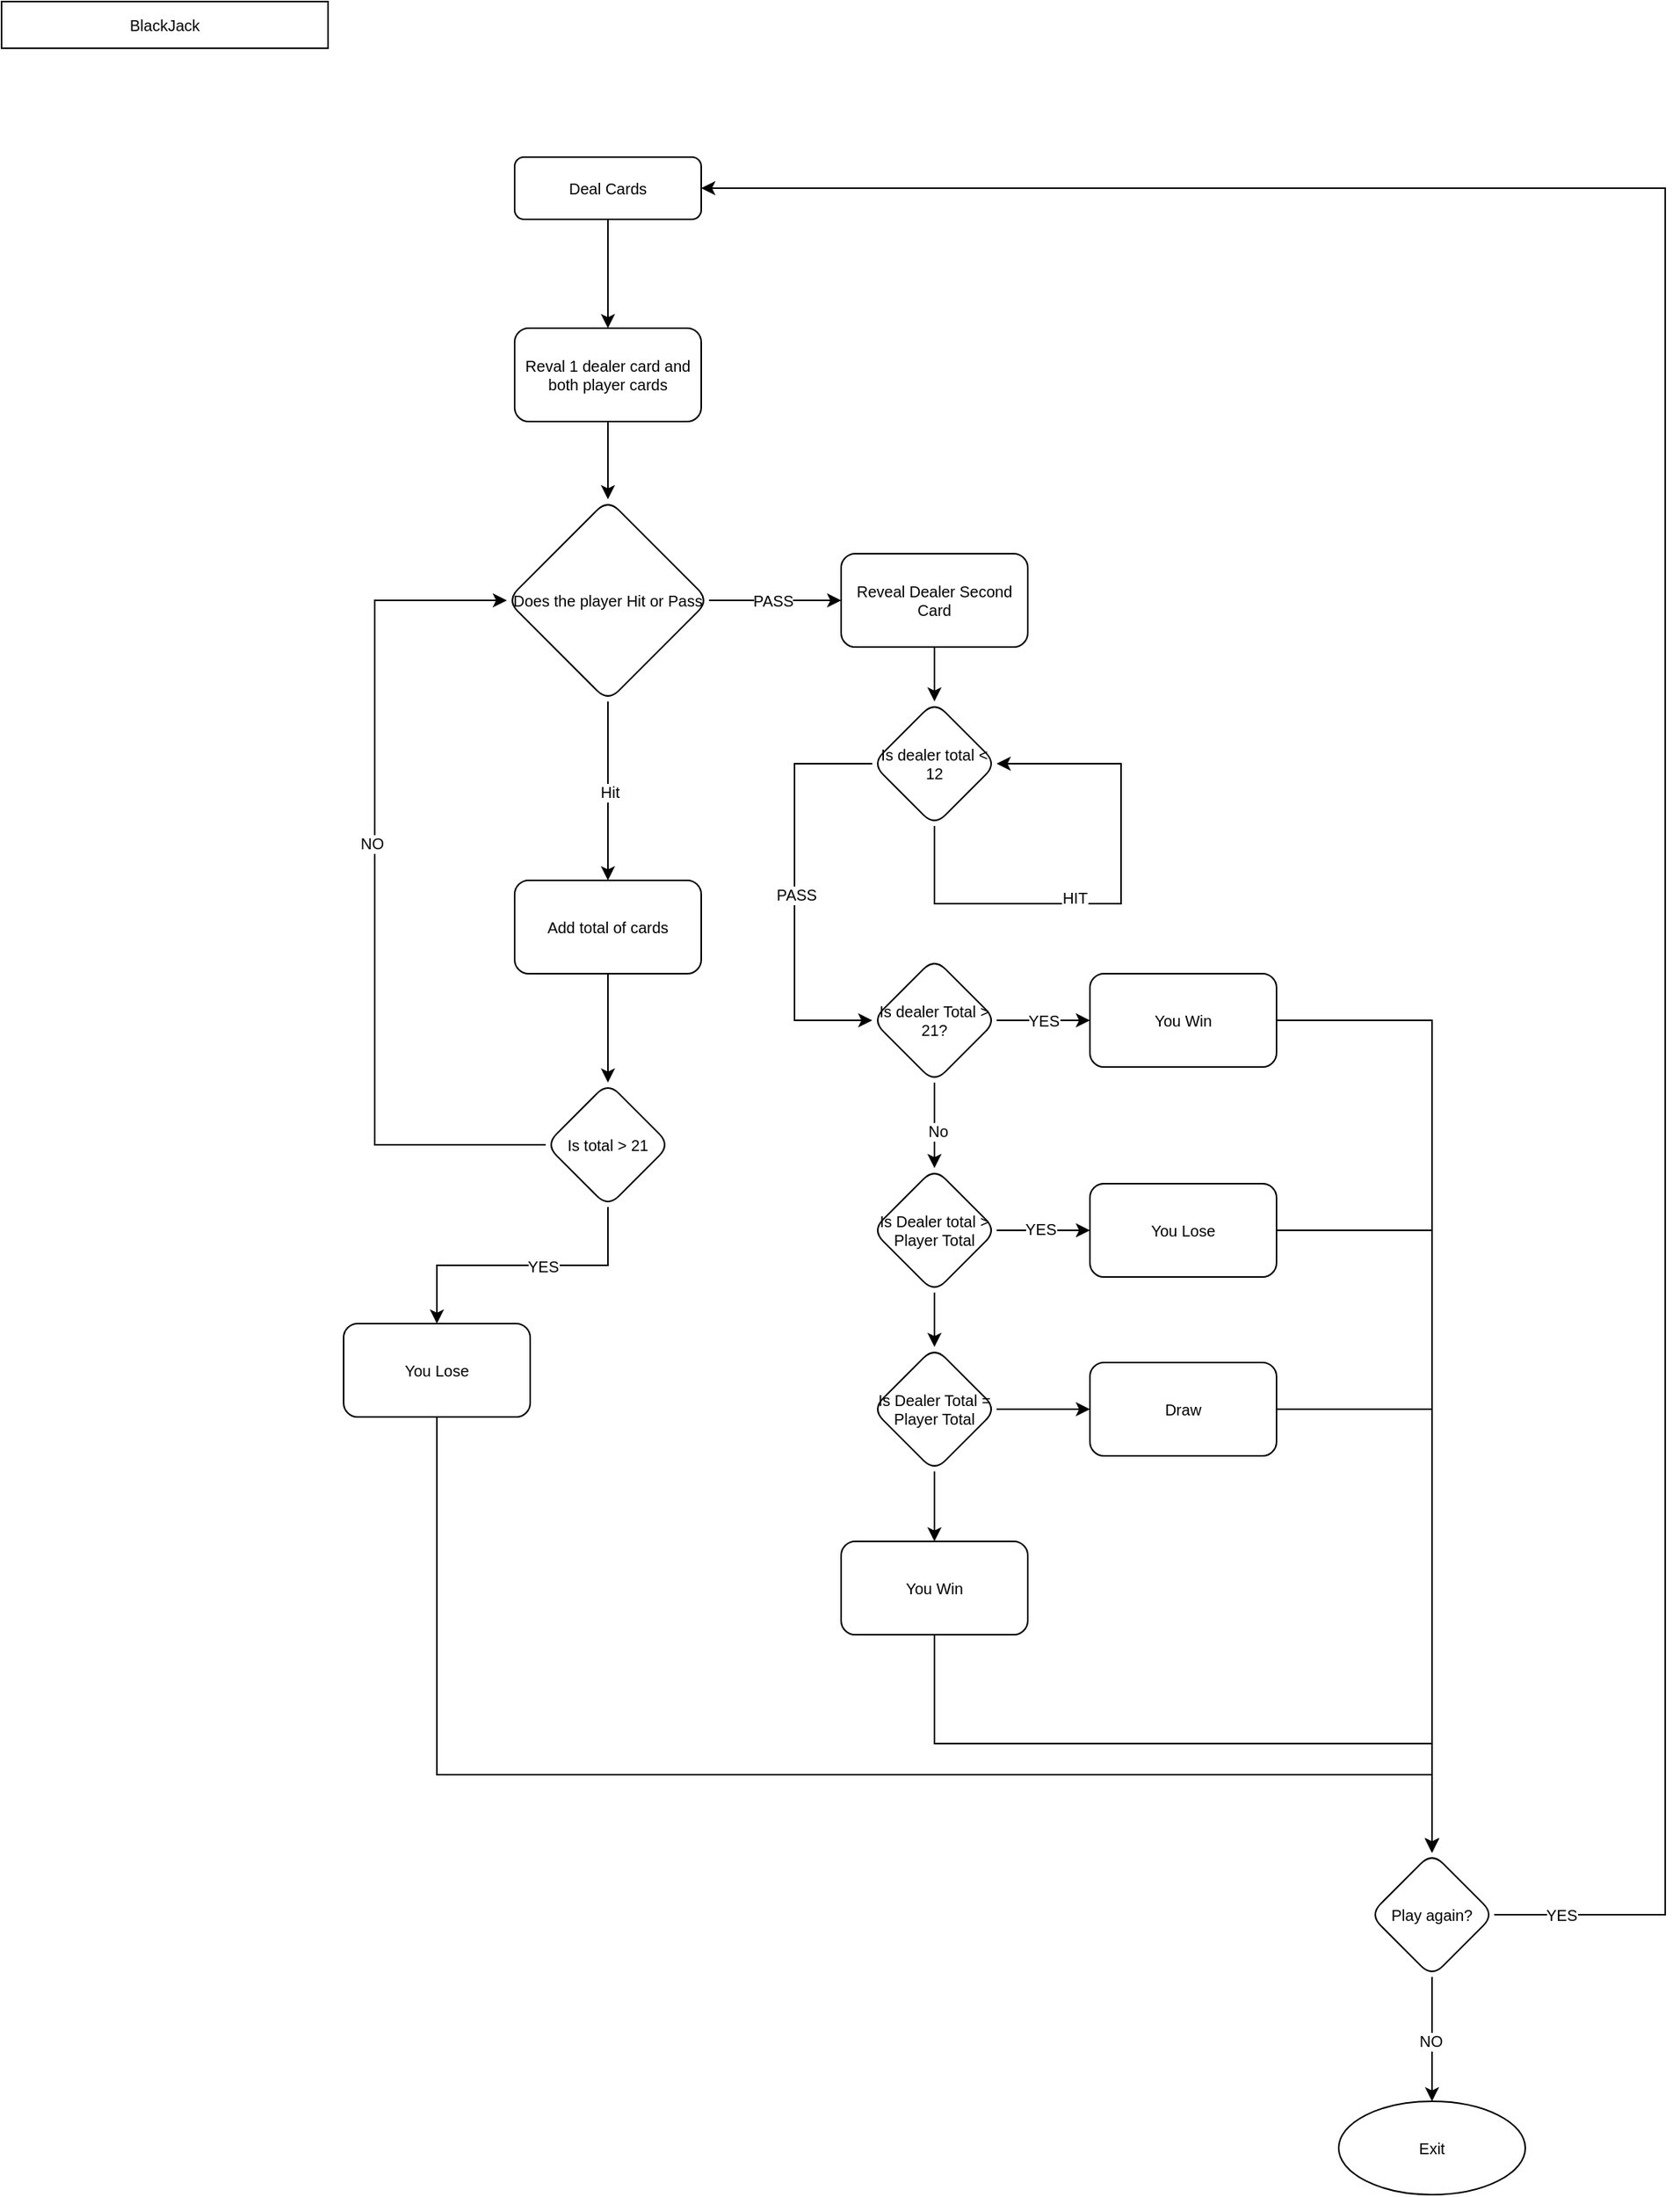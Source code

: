 <mxfile version="16.1.0" type="github">
  <diagram id="C5RBs43oDa-KdzZeNtuy" name="Page-1">
    <mxGraphModel dx="1198" dy="811" grid="1" gridSize="10" guides="1" tooltips="1" connect="1" arrows="1" fold="1" page="1" pageScale="1" pageWidth="1169" pageHeight="1654" math="0" shadow="0">
      <root>
        <mxCell id="WIyWlLk6GJQsqaUBKTNV-0" />
        <mxCell id="WIyWlLk6GJQsqaUBKTNV-1" parent="WIyWlLk6GJQsqaUBKTNV-0" />
        <mxCell id="6ApTMov5V20SEGdIWfBn-2" value="" style="edgeStyle=orthogonalEdgeStyle;rounded=0;orthogonalLoop=1;jettySize=auto;html=1;fontSize=10;" edge="1" parent="WIyWlLk6GJQsqaUBKTNV-1" source="WIyWlLk6GJQsqaUBKTNV-3" target="6ApTMov5V20SEGdIWfBn-1">
          <mxGeometry relative="1" as="geometry" />
        </mxCell>
        <mxCell id="WIyWlLk6GJQsqaUBKTNV-3" value="Deal Cards" style="rounded=1;whiteSpace=wrap;html=1;fontSize=10;glass=0;strokeWidth=1;shadow=0;" parent="WIyWlLk6GJQsqaUBKTNV-1" vertex="1">
          <mxGeometry x="340" y="110" width="120" height="40" as="geometry" />
        </mxCell>
        <mxCell id="6ApTMov5V20SEGdIWfBn-0" value="BlackJack" style="rounded=0;whiteSpace=wrap;html=1;fontSize=10;" vertex="1" parent="WIyWlLk6GJQsqaUBKTNV-1">
          <mxGeometry x="10" y="10" width="210" height="30" as="geometry" />
        </mxCell>
        <mxCell id="6ApTMov5V20SEGdIWfBn-5" value="" style="edgeStyle=orthogonalEdgeStyle;rounded=0;orthogonalLoop=1;jettySize=auto;html=1;fontSize=10;" edge="1" parent="WIyWlLk6GJQsqaUBKTNV-1" source="6ApTMov5V20SEGdIWfBn-1" target="6ApTMov5V20SEGdIWfBn-4">
          <mxGeometry relative="1" as="geometry" />
        </mxCell>
        <mxCell id="6ApTMov5V20SEGdIWfBn-1" value="Reval 1 dealer card and both player cards" style="whiteSpace=wrap;html=1;rounded=1;glass=0;strokeWidth=1;shadow=0;fontSize=10;" vertex="1" parent="WIyWlLk6GJQsqaUBKTNV-1">
          <mxGeometry x="340" y="220" width="120" height="60" as="geometry" />
        </mxCell>
        <mxCell id="6ApTMov5V20SEGdIWfBn-7" value="" style="edgeStyle=orthogonalEdgeStyle;rounded=0;orthogonalLoop=1;jettySize=auto;html=1;fontSize=10;" edge="1" parent="WIyWlLk6GJQsqaUBKTNV-1" source="6ApTMov5V20SEGdIWfBn-4" target="6ApTMov5V20SEGdIWfBn-6">
          <mxGeometry relative="1" as="geometry" />
        </mxCell>
        <mxCell id="6ApTMov5V20SEGdIWfBn-8" value="Hit" style="edgeLabel;html=1;align=center;verticalAlign=middle;resizable=0;points=[];fontSize=10;" vertex="1" connectable="0" parent="6ApTMov5V20SEGdIWfBn-7">
          <mxGeometry x="0.009" y="1" relative="1" as="geometry">
            <mxPoint as="offset" />
          </mxGeometry>
        </mxCell>
        <mxCell id="6ApTMov5V20SEGdIWfBn-18" value="" style="edgeStyle=orthogonalEdgeStyle;rounded=0;orthogonalLoop=1;jettySize=auto;html=1;fontSize=10;" edge="1" parent="WIyWlLk6GJQsqaUBKTNV-1" source="6ApTMov5V20SEGdIWfBn-4" target="6ApTMov5V20SEGdIWfBn-17">
          <mxGeometry relative="1" as="geometry" />
        </mxCell>
        <mxCell id="6ApTMov5V20SEGdIWfBn-19" value="PASS" style="edgeLabel;html=1;align=center;verticalAlign=middle;resizable=0;points=[];fontSize=10;" vertex="1" connectable="0" parent="6ApTMov5V20SEGdIWfBn-18">
          <mxGeometry x="-0.051" relative="1" as="geometry">
            <mxPoint as="offset" />
          </mxGeometry>
        </mxCell>
        <mxCell id="6ApTMov5V20SEGdIWfBn-4" value="&lt;font style=&quot;font-size: 10px;&quot;&gt;Does the player Hit or Pass&lt;/font&gt;" style="rhombus;whiteSpace=wrap;html=1;rounded=1;glass=0;strokeWidth=1;shadow=0;fontSize=10;" vertex="1" parent="WIyWlLk6GJQsqaUBKTNV-1">
          <mxGeometry x="335" y="330" width="130" height="130" as="geometry" />
        </mxCell>
        <mxCell id="6ApTMov5V20SEGdIWfBn-10" value="" style="edgeStyle=orthogonalEdgeStyle;rounded=0;orthogonalLoop=1;jettySize=auto;html=1;fontSize=10;" edge="1" parent="WIyWlLk6GJQsqaUBKTNV-1" source="6ApTMov5V20SEGdIWfBn-6" target="6ApTMov5V20SEGdIWfBn-9">
          <mxGeometry relative="1" as="geometry" />
        </mxCell>
        <mxCell id="6ApTMov5V20SEGdIWfBn-6" value="&lt;font style=&quot;font-size: 10px;&quot;&gt;Add total of cards&lt;/font&gt;" style="whiteSpace=wrap;html=1;rounded=1;glass=0;strokeWidth=1;shadow=0;fontSize=10;" vertex="1" parent="WIyWlLk6GJQsqaUBKTNV-1">
          <mxGeometry x="340" y="575" width="120" height="60" as="geometry" />
        </mxCell>
        <mxCell id="6ApTMov5V20SEGdIWfBn-12" value="" style="edgeStyle=orthogonalEdgeStyle;rounded=0;orthogonalLoop=1;jettySize=auto;html=1;exitX=0.5;exitY=1;exitDx=0;exitDy=0;fontSize=10;" edge="1" parent="WIyWlLk6GJQsqaUBKTNV-1" source="6ApTMov5V20SEGdIWfBn-9" target="6ApTMov5V20SEGdIWfBn-11">
          <mxGeometry relative="1" as="geometry" />
        </mxCell>
        <mxCell id="6ApTMov5V20SEGdIWfBn-15" value="YES" style="edgeLabel;html=1;align=center;verticalAlign=middle;resizable=0;points=[];fontSize=10;" vertex="1" connectable="0" parent="6ApTMov5V20SEGdIWfBn-12">
          <mxGeometry x="-0.133" relative="1" as="geometry">
            <mxPoint as="offset" />
          </mxGeometry>
        </mxCell>
        <mxCell id="6ApTMov5V20SEGdIWfBn-14" value="" style="edgeStyle=orthogonalEdgeStyle;rounded=0;orthogonalLoop=1;jettySize=auto;html=1;entryX=0;entryY=0.5;entryDx=0;entryDy=0;exitX=0;exitY=0.5;exitDx=0;exitDy=0;fontSize=10;" edge="1" parent="WIyWlLk6GJQsqaUBKTNV-1" source="6ApTMov5V20SEGdIWfBn-9" target="6ApTMov5V20SEGdIWfBn-4">
          <mxGeometry relative="1" as="geometry">
            <mxPoint x="400" y="865" as="targetPoint" />
            <Array as="points">
              <mxPoint x="250" y="745" />
              <mxPoint x="250" y="395" />
            </Array>
          </mxGeometry>
        </mxCell>
        <mxCell id="6ApTMov5V20SEGdIWfBn-16" value="NO" style="edgeLabel;html=1;align=center;verticalAlign=middle;resizable=0;points=[];fontSize=10;" vertex="1" connectable="0" parent="6ApTMov5V20SEGdIWfBn-14">
          <mxGeometry x="-0.15" y="2" relative="1" as="geometry">
            <mxPoint y="-73" as="offset" />
          </mxGeometry>
        </mxCell>
        <mxCell id="6ApTMov5V20SEGdIWfBn-9" value="Is total &amp;gt; 21" style="rhombus;whiteSpace=wrap;html=1;rounded=1;glass=0;strokeWidth=1;shadow=0;fontSize=10;" vertex="1" parent="WIyWlLk6GJQsqaUBKTNV-1">
          <mxGeometry x="360" y="705" width="80" height="80" as="geometry" />
        </mxCell>
        <mxCell id="6ApTMov5V20SEGdIWfBn-37" value="" style="edgeStyle=orthogonalEdgeStyle;rounded=0;orthogonalLoop=1;jettySize=auto;html=1;entryX=0.5;entryY=0;entryDx=0;entryDy=0;fontSize=10;" edge="1" parent="WIyWlLk6GJQsqaUBKTNV-1" source="6ApTMov5V20SEGdIWfBn-11" target="6ApTMov5V20SEGdIWfBn-46">
          <mxGeometry relative="1" as="geometry">
            <mxPoint x="290" y="990" as="targetPoint" />
            <Array as="points">
              <mxPoint x="290" y="1150" />
              <mxPoint x="930" y="1150" />
            </Array>
          </mxGeometry>
        </mxCell>
        <mxCell id="6ApTMov5V20SEGdIWfBn-11" value="You Lose" style="whiteSpace=wrap;html=1;rounded=1;glass=0;strokeWidth=1;shadow=0;fontSize=10;" vertex="1" parent="WIyWlLk6GJQsqaUBKTNV-1">
          <mxGeometry x="230" y="860" width="120" height="60" as="geometry" />
        </mxCell>
        <mxCell id="6ApTMov5V20SEGdIWfBn-57" value="" style="edgeStyle=orthogonalEdgeStyle;rounded=0;orthogonalLoop=1;jettySize=auto;html=1;fontSize=10;" edge="1" parent="WIyWlLk6GJQsqaUBKTNV-1" source="6ApTMov5V20SEGdIWfBn-17" target="6ApTMov5V20SEGdIWfBn-56">
          <mxGeometry relative="1" as="geometry" />
        </mxCell>
        <mxCell id="6ApTMov5V20SEGdIWfBn-17" value="Reveal Dealer Second Card" style="whiteSpace=wrap;html=1;rounded=1;glass=0;strokeWidth=1;shadow=0;fontSize=10;" vertex="1" parent="WIyWlLk6GJQsqaUBKTNV-1">
          <mxGeometry x="550" y="365" width="120" height="60" as="geometry" />
        </mxCell>
        <mxCell id="6ApTMov5V20SEGdIWfBn-23" value="" style="edgeStyle=orthogonalEdgeStyle;rounded=0;orthogonalLoop=1;jettySize=auto;html=1;fontSize=10;" edge="1" parent="WIyWlLk6GJQsqaUBKTNV-1" source="6ApTMov5V20SEGdIWfBn-20" target="6ApTMov5V20SEGdIWfBn-22">
          <mxGeometry relative="1" as="geometry" />
        </mxCell>
        <mxCell id="6ApTMov5V20SEGdIWfBn-24" value="No" style="edgeLabel;html=1;align=center;verticalAlign=middle;resizable=0;points=[];fontSize=10;" vertex="1" connectable="0" parent="6ApTMov5V20SEGdIWfBn-23">
          <mxGeometry x="0.108" y="2" relative="1" as="geometry">
            <mxPoint as="offset" />
          </mxGeometry>
        </mxCell>
        <mxCell id="6ApTMov5V20SEGdIWfBn-26" value="YES" style="edgeStyle=orthogonalEdgeStyle;rounded=0;orthogonalLoop=1;jettySize=auto;html=1;fontSize=10;" edge="1" parent="WIyWlLk6GJQsqaUBKTNV-1" source="6ApTMov5V20SEGdIWfBn-20" target="6ApTMov5V20SEGdIWfBn-25">
          <mxGeometry relative="1" as="geometry" />
        </mxCell>
        <mxCell id="6ApTMov5V20SEGdIWfBn-20" value="&lt;font style=&quot;font-size: 10px;&quot;&gt;Is dealer Total &amp;gt; 21?&lt;/font&gt;" style="rhombus;whiteSpace=wrap;html=1;rounded=1;glass=0;strokeWidth=1;shadow=0;fontSize=10;" vertex="1" parent="WIyWlLk6GJQsqaUBKTNV-1">
          <mxGeometry x="570" y="625" width="80" height="80" as="geometry" />
        </mxCell>
        <mxCell id="6ApTMov5V20SEGdIWfBn-28" value="" style="edgeStyle=orthogonalEdgeStyle;rounded=0;orthogonalLoop=1;jettySize=auto;html=1;fontSize=10;" edge="1" parent="WIyWlLk6GJQsqaUBKTNV-1" source="6ApTMov5V20SEGdIWfBn-22" target="6ApTMov5V20SEGdIWfBn-27">
          <mxGeometry relative="1" as="geometry" />
        </mxCell>
        <mxCell id="6ApTMov5V20SEGdIWfBn-29" value="YES" style="edgeLabel;html=1;align=center;verticalAlign=middle;resizable=0;points=[];fontSize=10;" vertex="1" connectable="0" parent="6ApTMov5V20SEGdIWfBn-28">
          <mxGeometry x="-0.072" y="1" relative="1" as="geometry">
            <mxPoint as="offset" />
          </mxGeometry>
        </mxCell>
        <mxCell id="6ApTMov5V20SEGdIWfBn-31" value="" style="edgeStyle=orthogonalEdgeStyle;rounded=0;orthogonalLoop=1;jettySize=auto;html=1;fontSize=10;" edge="1" parent="WIyWlLk6GJQsqaUBKTNV-1" source="6ApTMov5V20SEGdIWfBn-22" target="6ApTMov5V20SEGdIWfBn-30">
          <mxGeometry relative="1" as="geometry" />
        </mxCell>
        <mxCell id="6ApTMov5V20SEGdIWfBn-22" value="&lt;font style=&quot;font-size: 10px;&quot;&gt;Is Dealer total &amp;gt; Player Total&lt;/font&gt;" style="rhombus;whiteSpace=wrap;html=1;rounded=1;glass=0;strokeWidth=1;shadow=0;fontSize=10;" vertex="1" parent="WIyWlLk6GJQsqaUBKTNV-1">
          <mxGeometry x="570" y="760" width="80" height="80" as="geometry" />
        </mxCell>
        <mxCell id="6ApTMov5V20SEGdIWfBn-25" value="You Win" style="whiteSpace=wrap;html=1;rounded=1;glass=0;strokeWidth=1;shadow=0;fontSize=10;" vertex="1" parent="WIyWlLk6GJQsqaUBKTNV-1">
          <mxGeometry x="710" y="635" width="120" height="60" as="geometry" />
        </mxCell>
        <mxCell id="6ApTMov5V20SEGdIWfBn-51" style="edgeStyle=orthogonalEdgeStyle;rounded=0;orthogonalLoop=1;jettySize=auto;html=1;entryX=0.5;entryY=0;entryDx=0;entryDy=0;fontSize=10;" edge="1" parent="WIyWlLk6GJQsqaUBKTNV-1" source="6ApTMov5V20SEGdIWfBn-27" target="6ApTMov5V20SEGdIWfBn-46">
          <mxGeometry relative="1" as="geometry" />
        </mxCell>
        <mxCell id="6ApTMov5V20SEGdIWfBn-27" value="You Lose" style="whiteSpace=wrap;html=1;rounded=1;glass=0;strokeWidth=1;shadow=0;fontSize=10;" vertex="1" parent="WIyWlLk6GJQsqaUBKTNV-1">
          <mxGeometry x="710" y="770" width="120" height="60" as="geometry" />
        </mxCell>
        <mxCell id="6ApTMov5V20SEGdIWfBn-33" value="" style="edgeStyle=orthogonalEdgeStyle;rounded=0;orthogonalLoop=1;jettySize=auto;html=1;fontSize=10;" edge="1" parent="WIyWlLk6GJQsqaUBKTNV-1" source="6ApTMov5V20SEGdIWfBn-30" target="6ApTMov5V20SEGdIWfBn-32">
          <mxGeometry relative="1" as="geometry" />
        </mxCell>
        <mxCell id="6ApTMov5V20SEGdIWfBn-35" value="" style="edgeStyle=orthogonalEdgeStyle;rounded=0;orthogonalLoop=1;jettySize=auto;html=1;fontSize=10;" edge="1" parent="WIyWlLk6GJQsqaUBKTNV-1" source="6ApTMov5V20SEGdIWfBn-30" target="6ApTMov5V20SEGdIWfBn-34">
          <mxGeometry relative="1" as="geometry" />
        </mxCell>
        <mxCell id="6ApTMov5V20SEGdIWfBn-30" value="&lt;font style=&quot;font-size: 10px;&quot;&gt;Is Dealer Total = Player Total&lt;/font&gt;" style="rhombus;whiteSpace=wrap;html=1;rounded=1;glass=0;strokeWidth=1;shadow=0;fontSize=10;" vertex="1" parent="WIyWlLk6GJQsqaUBKTNV-1">
          <mxGeometry x="570" y="875" width="80" height="80" as="geometry" />
        </mxCell>
        <mxCell id="6ApTMov5V20SEGdIWfBn-50" style="edgeStyle=orthogonalEdgeStyle;rounded=0;orthogonalLoop=1;jettySize=auto;html=1;entryX=0.5;entryY=0;entryDx=0;entryDy=0;fontSize=10;" edge="1" parent="WIyWlLk6GJQsqaUBKTNV-1" source="6ApTMov5V20SEGdIWfBn-32" target="6ApTMov5V20SEGdIWfBn-46">
          <mxGeometry relative="1" as="geometry" />
        </mxCell>
        <mxCell id="6ApTMov5V20SEGdIWfBn-32" value="Draw" style="whiteSpace=wrap;html=1;rounded=1;glass=0;strokeWidth=1;shadow=0;fontSize=10;" vertex="1" parent="WIyWlLk6GJQsqaUBKTNV-1">
          <mxGeometry x="710" y="885" width="120" height="60" as="geometry" />
        </mxCell>
        <mxCell id="6ApTMov5V20SEGdIWfBn-34" value="You Win" style="whiteSpace=wrap;html=1;rounded=1;glass=0;strokeWidth=1;shadow=0;fontSize=10;" vertex="1" parent="WIyWlLk6GJQsqaUBKTNV-1">
          <mxGeometry x="550" y="1000" width="120" height="60" as="geometry" />
        </mxCell>
        <mxCell id="6ApTMov5V20SEGdIWfBn-53" style="edgeStyle=orthogonalEdgeStyle;rounded=0;orthogonalLoop=1;jettySize=auto;html=1;entryX=1;entryY=0.5;entryDx=0;entryDy=0;fontSize=10;exitX=1;exitY=0.5;exitDx=0;exitDy=0;" edge="1" parent="WIyWlLk6GJQsqaUBKTNV-1" source="6ApTMov5V20SEGdIWfBn-46" target="WIyWlLk6GJQsqaUBKTNV-3">
          <mxGeometry relative="1" as="geometry">
            <mxPoint x="1020" y="420" as="targetPoint" />
            <Array as="points">
              <mxPoint x="1080" y="1240" />
              <mxPoint x="1080" y="130" />
            </Array>
          </mxGeometry>
        </mxCell>
        <mxCell id="6ApTMov5V20SEGdIWfBn-55" value="YES" style="edgeLabel;html=1;align=center;verticalAlign=middle;resizable=0;points=[];fontSize=10;" vertex="1" connectable="0" parent="6ApTMov5V20SEGdIWfBn-53">
          <mxGeometry x="-0.954" y="-4" relative="1" as="geometry">
            <mxPoint y="-4" as="offset" />
          </mxGeometry>
        </mxCell>
        <mxCell id="6ApTMov5V20SEGdIWfBn-38" value="Exit" style="ellipse;whiteSpace=wrap;html=1;rounded=1;glass=0;strokeWidth=1;shadow=0;fontSize=10;" vertex="1" parent="WIyWlLk6GJQsqaUBKTNV-1">
          <mxGeometry x="870" y="1360" width="120" height="60" as="geometry" />
        </mxCell>
        <mxCell id="6ApTMov5V20SEGdIWfBn-40" value="" style="edgeStyle=orthogonalEdgeStyle;rounded=0;orthogonalLoop=1;jettySize=auto;html=1;exitX=0.5;exitY=1;exitDx=0;exitDy=0;fontSize=10;" edge="1" parent="WIyWlLk6GJQsqaUBKTNV-1" target="6ApTMov5V20SEGdIWfBn-46" source="6ApTMov5V20SEGdIWfBn-34">
          <mxGeometry relative="1" as="geometry">
            <mxPoint x="610" y="1045" as="sourcePoint" />
            <mxPoint x="610" y="1030" as="targetPoint" />
          </mxGeometry>
        </mxCell>
        <mxCell id="6ApTMov5V20SEGdIWfBn-44" value="" style="edgeStyle=orthogonalEdgeStyle;rounded=0;orthogonalLoop=1;jettySize=auto;html=1;exitX=1;exitY=0.5;exitDx=0;exitDy=0;fontSize=10;" edge="1" parent="WIyWlLk6GJQsqaUBKTNV-1" target="6ApTMov5V20SEGdIWfBn-46" source="6ApTMov5V20SEGdIWfBn-25">
          <mxGeometry relative="1" as="geometry">
            <mxPoint x="930" y="480" as="sourcePoint" />
          </mxGeometry>
        </mxCell>
        <mxCell id="6ApTMov5V20SEGdIWfBn-52" style="edgeStyle=orthogonalEdgeStyle;rounded=0;orthogonalLoop=1;jettySize=auto;html=1;exitX=0.5;exitY=1;exitDx=0;exitDy=0;entryX=0.5;entryY=0;entryDx=0;entryDy=0;fontSize=10;" edge="1" parent="WIyWlLk6GJQsqaUBKTNV-1" source="6ApTMov5V20SEGdIWfBn-46" target="6ApTMov5V20SEGdIWfBn-38">
          <mxGeometry relative="1" as="geometry" />
        </mxCell>
        <mxCell id="6ApTMov5V20SEGdIWfBn-54" value="NO" style="edgeLabel;html=1;align=center;verticalAlign=middle;resizable=0;points=[];fontSize=10;" vertex="1" connectable="0" parent="6ApTMov5V20SEGdIWfBn-52">
          <mxGeometry x="0.019" y="-1" relative="1" as="geometry">
            <mxPoint as="offset" />
          </mxGeometry>
        </mxCell>
        <mxCell id="6ApTMov5V20SEGdIWfBn-46" value="Play again?" style="rhombus;whiteSpace=wrap;html=1;rounded=1;glass=0;strokeWidth=1;shadow=0;fontSize=10;" vertex="1" parent="WIyWlLk6GJQsqaUBKTNV-1">
          <mxGeometry x="890" y="1200" width="80" height="80" as="geometry" />
        </mxCell>
        <mxCell id="6ApTMov5V20SEGdIWfBn-59" value="" style="edgeStyle=orthogonalEdgeStyle;rounded=0;orthogonalLoop=1;jettySize=auto;html=1;fontSize=10;exitX=0.5;exitY=1;exitDx=0;exitDy=0;entryX=1;entryY=0.5;entryDx=0;entryDy=0;" edge="1" parent="WIyWlLk6GJQsqaUBKTNV-1" source="6ApTMov5V20SEGdIWfBn-56" target="6ApTMov5V20SEGdIWfBn-56">
          <mxGeometry relative="1" as="geometry">
            <mxPoint x="730" y="520" as="targetPoint" />
            <Array as="points">
              <mxPoint x="610" y="590" />
              <mxPoint x="730" y="590" />
              <mxPoint x="730" y="500" />
            </Array>
          </mxGeometry>
        </mxCell>
        <mxCell id="6ApTMov5V20SEGdIWfBn-60" value="HIT" style="edgeLabel;html=1;align=center;verticalAlign=middle;resizable=0;points=[];fontSize=10;" vertex="1" connectable="0" parent="6ApTMov5V20SEGdIWfBn-59">
          <mxGeometry x="-0.179" y="4" relative="1" as="geometry">
            <mxPoint as="offset" />
          </mxGeometry>
        </mxCell>
        <mxCell id="6ApTMov5V20SEGdIWfBn-61" style="edgeStyle=orthogonalEdgeStyle;rounded=0;orthogonalLoop=1;jettySize=auto;html=1;entryX=0;entryY=0.5;entryDx=0;entryDy=0;fontSize=10;" edge="1" parent="WIyWlLk6GJQsqaUBKTNV-1" source="6ApTMov5V20SEGdIWfBn-56" target="6ApTMov5V20SEGdIWfBn-20">
          <mxGeometry relative="1" as="geometry">
            <Array as="points">
              <mxPoint x="520" y="500" />
              <mxPoint x="520" y="665" />
            </Array>
          </mxGeometry>
        </mxCell>
        <mxCell id="6ApTMov5V20SEGdIWfBn-62" value="PASS" style="edgeLabel;html=1;align=center;verticalAlign=middle;resizable=0;points=[];fontSize=10;" vertex="1" connectable="0" parent="6ApTMov5V20SEGdIWfBn-61">
          <mxGeometry x="0.013" y="1" relative="1" as="geometry">
            <mxPoint as="offset" />
          </mxGeometry>
        </mxCell>
        <mxCell id="6ApTMov5V20SEGdIWfBn-56" value="Is dealer total &amp;lt; 12" style="rhombus;whiteSpace=wrap;html=1;fontSize=10;rounded=1;glass=0;strokeWidth=1;shadow=0;" vertex="1" parent="WIyWlLk6GJQsqaUBKTNV-1">
          <mxGeometry x="570" y="460" width="80" height="80" as="geometry" />
        </mxCell>
      </root>
    </mxGraphModel>
  </diagram>
</mxfile>
